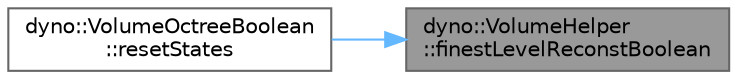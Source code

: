 digraph "dyno::VolumeHelper::finestLevelReconstBoolean"
{
 // LATEX_PDF_SIZE
  bgcolor="transparent";
  edge [fontname=Helvetica,fontsize=10,labelfontname=Helvetica,labelfontsize=10];
  node [fontname=Helvetica,fontsize=10,shape=box,height=0.2,width=0.4];
  rankdir="RL";
  Node1 [id="Node000001",label="dyno::VolumeHelper\l::finestLevelReconstBoolean",height=0.2,width=0.4,color="gray40", fillcolor="grey60", style="filled", fontcolor="black",tooltip=" "];
  Node1 -> Node2 [id="edge1_Node000001_Node000002",dir="back",color="steelblue1",style="solid",tooltip=" "];
  Node2 [id="Node000002",label="dyno::VolumeOctreeBoolean\l::resetStates",height=0.2,width=0.4,color="grey40", fillcolor="white", style="filled",URL="$classdyno_1_1_volume_octree_boolean.html#a48bdd9e9cf8f03faaf9c195c2109e271",tooltip=" "];
}
